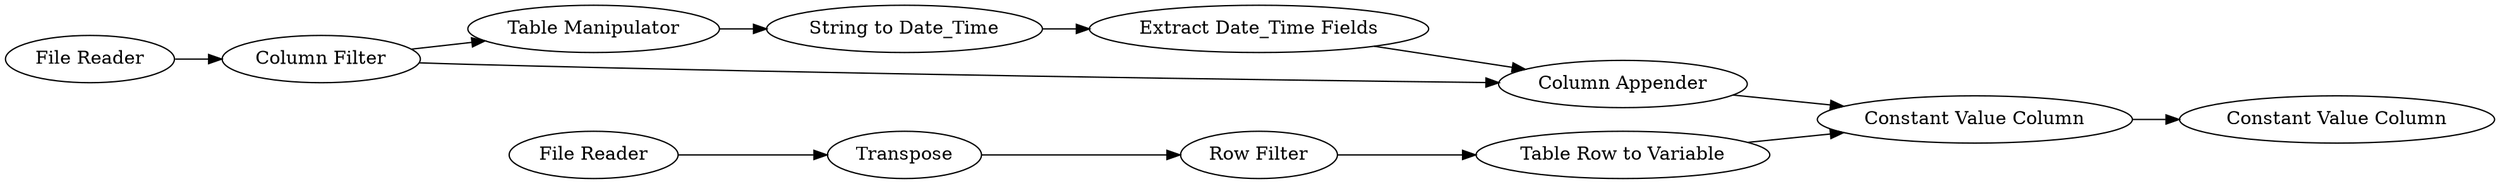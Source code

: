 digraph {
	241 -> 243
	1 -> 2
	243 -> 244
	8 -> 6
	3 -> 4
	224 -> 243
	242 -> 241
	4 -> 242
	6 -> 223
	223 -> 224
	2 -> 8
	2 -> 224
	242 [label="Row Filter"]
	223 [label="Extract Date_Time Fields"]
	1 [label="File Reader"]
	244 [label="Constant Value Column"]
	241 [label="Table Row to Variable"]
	243 [label="Constant Value Column"]
	224 [label="Column Appender"]
	4 [label=Transpose]
	8 [label="Table Manipulator"]
	6 [label="String to Date_Time"]
	3 [label="File Reader"]
	2 [label="Column Filter"]
	rankdir=LR
}
